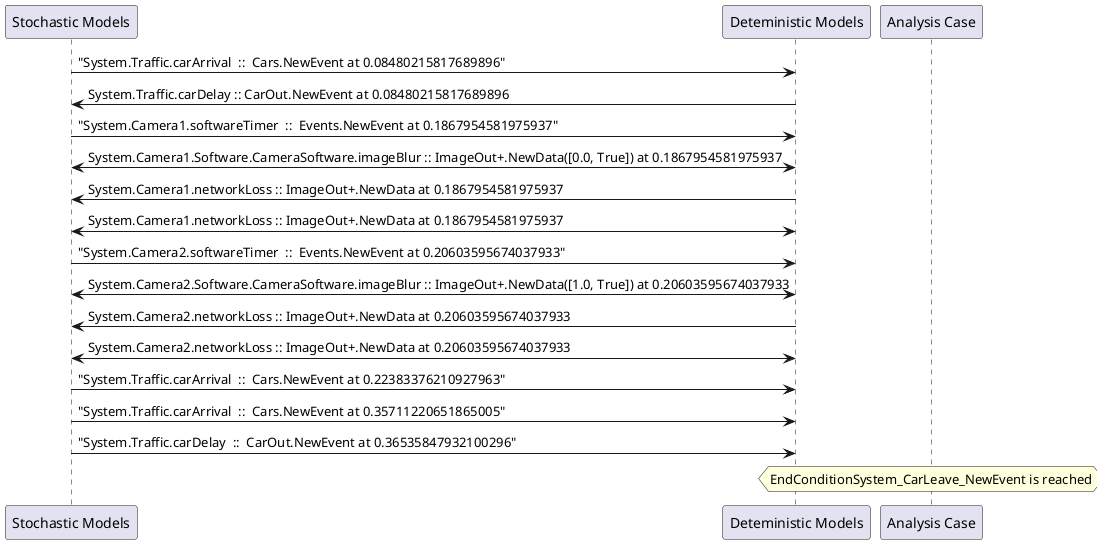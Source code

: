 
	@startuml
	participant "Stochastic Models" as stochmodel
	participant "Deteministic Models" as detmodel
	participant "Analysis Case" as analysis
	{11189_stop} stochmodel -> detmodel : "System.Traffic.carArrival  ::  Cars.NewEvent at 0.08480215817689896"
{11200_start} detmodel -> stochmodel : System.Traffic.carDelay :: CarOut.NewEvent at 0.08480215817689896
{11158_stop} stochmodel -> detmodel : "System.Camera1.softwareTimer  ::  Events.NewEvent at 0.1867954581975937"
detmodel <-> stochmodel : System.Camera1.Software.CameraSoftware.imageBlur :: ImageOut+.NewData([0.0, True]) at 0.1867954581975937
detmodel -> stochmodel : System.Camera1.networkLoss :: ImageOut+.NewData at 0.1867954581975937
detmodel <-> stochmodel : System.Camera1.networkLoss :: ImageOut+.NewData at 0.1867954581975937
{11174_stop} stochmodel -> detmodel : "System.Camera2.softwareTimer  ::  Events.NewEvent at 0.20603595674037933"
detmodel <-> stochmodel : System.Camera2.Software.CameraSoftware.imageBlur :: ImageOut+.NewData([1.0, True]) at 0.20603595674037933
detmodel -> stochmodel : System.Camera2.networkLoss :: ImageOut+.NewData at 0.20603595674037933
detmodel <-> stochmodel : System.Camera2.networkLoss :: ImageOut+.NewData at 0.20603595674037933
{11190_stop} stochmodel -> detmodel : "System.Traffic.carArrival  ::  Cars.NewEvent at 0.22383376210927963"
{11191_stop} stochmodel -> detmodel : "System.Traffic.carArrival  ::  Cars.NewEvent at 0.35711220651865005"
{11200_stop} stochmodel -> detmodel : "System.Traffic.carDelay  ::  CarOut.NewEvent at 0.36535847932100296"
{11200_start} <-> {11200_stop} : delay
hnote over analysis 
EndConditionSystem_CarLeave_NewEvent is reached
endnote
@enduml